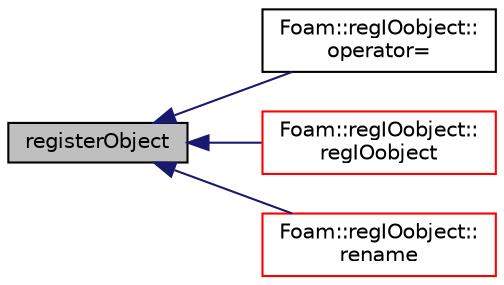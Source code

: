 digraph "registerObject"
{
  bgcolor="transparent";
  edge [fontname="Helvetica",fontsize="10",labelfontname="Helvetica",labelfontsize="10"];
  node [fontname="Helvetica",fontsize="10",shape=record];
  rankdir="LR";
  Node1 [label="registerObject",height=0.2,width=0.4,color="black", fillcolor="grey75", style="filled", fontcolor="black"];
  Node1 -> Node2 [dir="back",color="midnightblue",fontsize="10",style="solid",fontname="Helvetica"];
  Node2 [label="Foam::regIOobject::\loperator=",height=0.2,width=0.4,color="black",URL="$a02193.html#ac9ecd59b6004bc61b7616eeb020ec451"];
  Node1 -> Node3 [dir="back",color="midnightblue",fontsize="10",style="solid",fontname="Helvetica"];
  Node3 [label="Foam::regIOobject::\lregIOobject",height=0.2,width=0.4,color="red",URL="$a02193.html#a805c73a672e286774c8994203483c8ba",tooltip="Construct from IOobject. Optional flag for if IOobject is the. "];
  Node1 -> Node4 [dir="back",color="midnightblue",fontsize="10",style="solid",fontname="Helvetica"];
  Node4 [label="Foam::regIOobject::\lrename",height=0.2,width=0.4,color="red",URL="$a02193.html#af41376d1e0031e06613d5ce3c740cf7d",tooltip="Rename. "];
}
